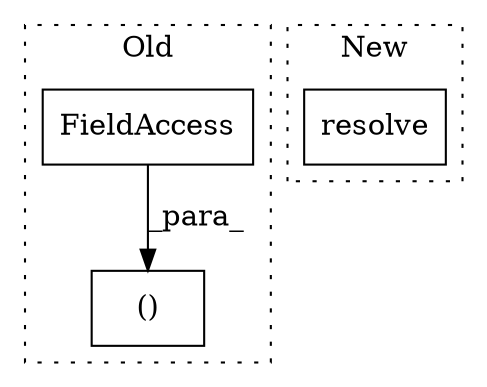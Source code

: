digraph G {
subgraph cluster0 {
1 [label="()" a="106" s="604" l="24" shape="box"];
3 [label="FieldAccess" a="22" s="623" l="5" shape="box"];
label = "Old";
style="dotted";
}
subgraph cluster1 {
2 [label="resolve" a="32" s="724" l="9" shape="box"];
label = "New";
style="dotted";
}
3 -> 1 [label="_para_"];
}